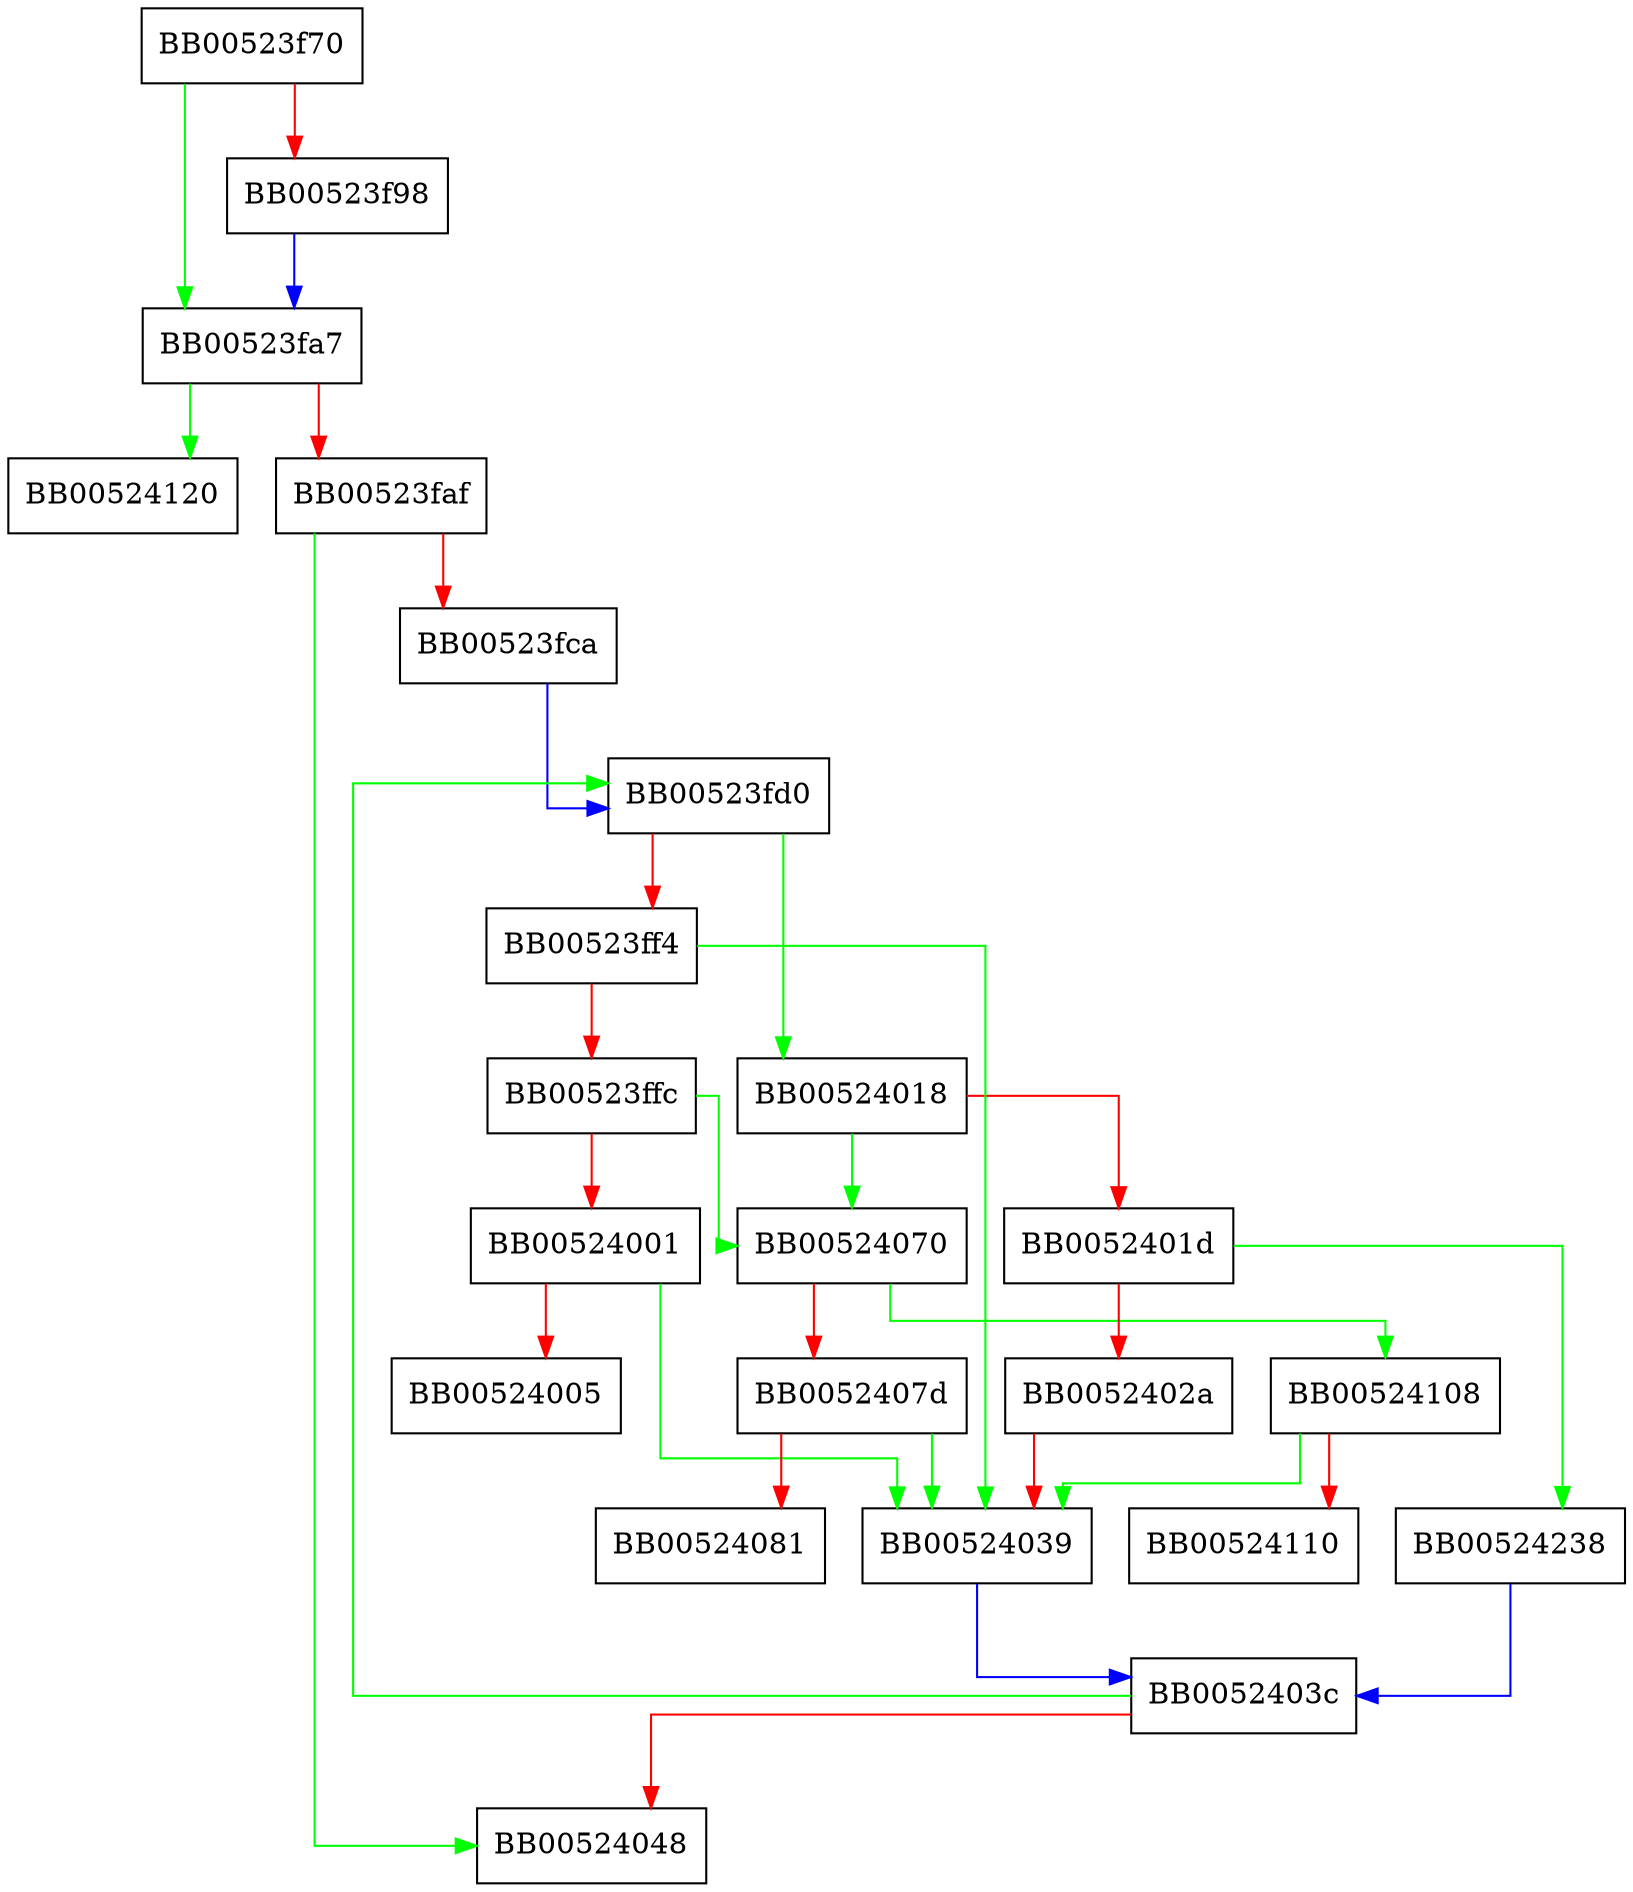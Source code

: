 digraph ossl_asn1_template_free {
  node [shape="box"];
  graph [splines=ortho];
  BB00523f70 -> BB00523fa7 [color="green"];
  BB00523f70 -> BB00523f98 [color="red"];
  BB00523f98 -> BB00523fa7 [color="blue"];
  BB00523fa7 -> BB00524120 [color="green"];
  BB00523fa7 -> BB00523faf [color="red"];
  BB00523faf -> BB00524048 [color="green"];
  BB00523faf -> BB00523fca [color="red"];
  BB00523fca -> BB00523fd0 [color="blue"];
  BB00523fd0 -> BB00524018 [color="green"];
  BB00523fd0 -> BB00523ff4 [color="red"];
  BB00523ff4 -> BB00524039 [color="green"];
  BB00523ff4 -> BB00523ffc [color="red"];
  BB00523ffc -> BB00524070 [color="green"];
  BB00523ffc -> BB00524001 [color="red"];
  BB00524001 -> BB00524039 [color="green"];
  BB00524001 -> BB00524005 [color="red"];
  BB00524018 -> BB00524070 [color="green"];
  BB00524018 -> BB0052401d [color="red"];
  BB0052401d -> BB00524238 [color="green"];
  BB0052401d -> BB0052402a [color="red"];
  BB0052402a -> BB00524039 [color="red"];
  BB00524039 -> BB0052403c [color="blue"];
  BB0052403c -> BB00523fd0 [color="green"];
  BB0052403c -> BB00524048 [color="red"];
  BB00524070 -> BB00524108 [color="green"];
  BB00524070 -> BB0052407d [color="red"];
  BB0052407d -> BB00524039 [color="green"];
  BB0052407d -> BB00524081 [color="red"];
  BB00524108 -> BB00524039 [color="green"];
  BB00524108 -> BB00524110 [color="red"];
  BB00524238 -> BB0052403c [color="blue"];
}
